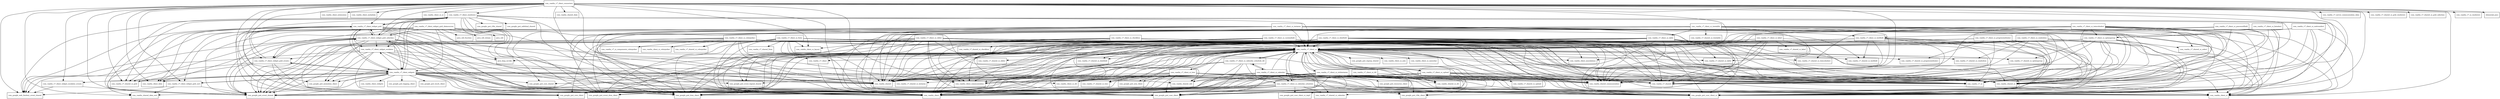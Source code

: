 digraph vaadin_compatibility_client_8_9_0_beta2_package_dependencies {
  node [shape = box, fontsize=10.0];
  com_vaadin_v7_client -> com_vaadin_client;
  com_vaadin_v7_client_connectors -> com_google_gwt_core_client;
  com_vaadin_v7_client_connectors -> com_google_gwt_dom_client;
  com_vaadin_v7_client_connectors -> com_google_gwt_event_shared;
  com_vaadin_v7_client_connectors -> com_google_gwt_user_client;
  com_vaadin_v7_client_connectors -> com_google_gwt_user_client_ui;
  com_vaadin_v7_client_connectors -> com_google_web_bindery_event_shared;
  com_vaadin_v7_client_connectors -> com_vaadin_client;
  com_vaadin_v7_client_connectors -> com_vaadin_client_annotations;
  com_vaadin_v7_client_connectors -> com_vaadin_client_communication;
  com_vaadin_v7_client_connectors -> com_vaadin_client_data;
  com_vaadin_v7_client_connectors -> com_vaadin_client_extensions;
  com_vaadin_v7_client_connectors -> com_vaadin_client_metadata;
  com_vaadin_v7_client_connectors -> com_vaadin_client_ui;
  com_vaadin_v7_client_connectors -> com_vaadin_client_ui_layout;
  com_vaadin_v7_client_connectors -> com_vaadin_client_ui_ui;
  com_vaadin_v7_client_connectors -> com_vaadin_shared;
  com_vaadin_v7_client_connectors -> com_vaadin_shared_communication;
  com_vaadin_v7_client_connectors -> com_vaadin_shared_data;
  com_vaadin_v7_client_connectors -> com_vaadin_shared_data_sort;
  com_vaadin_v7_client_connectors -> com_vaadin_shared_ui;
  com_vaadin_v7_client_connectors -> com_vaadin_v7_client_renderers;
  com_vaadin_v7_client_connectors -> com_vaadin_v7_client_widget_escalator_events;
  com_vaadin_v7_client_connectors -> com_vaadin_v7_client_widget_grid;
  com_vaadin_v7_client_connectors -> com_vaadin_v7_client_widget_grid_events;
  com_vaadin_v7_client_connectors -> com_vaadin_v7_client_widget_grid_selection;
  com_vaadin_v7_client_connectors -> com_vaadin_v7_client_widget_grid_sort;
  com_vaadin_v7_client_connectors -> com_vaadin_v7_client_widgets;
  com_vaadin_v7_client_connectors -> com_vaadin_v7_server_communication_data;
  com_vaadin_v7_client_connectors -> com_vaadin_v7_shared_ui_grid;
  com_vaadin_v7_client_connectors -> com_vaadin_v7_shared_ui_grid_renderers;
  com_vaadin_v7_client_connectors -> com_vaadin_v7_shared_ui_grid_selection;
  com_vaadin_v7_client_connectors -> com_vaadin_v7_ui;
  com_vaadin_v7_client_connectors -> com_vaadin_v7_ui_renderers;
  com_vaadin_v7_client_connectors -> elemental_json;
  com_vaadin_v7_client_renderers -> com_google_gwt_core_client;
  com_vaadin_v7_client_renderers -> com_google_gwt_core_shared;
  com_vaadin_v7_client_renderers -> com_google_gwt_dom_client;
  com_vaadin_v7_client_renderers -> com_google_gwt_event_dom_client;
  com_vaadin_v7_client_renderers -> com_google_gwt_event_shared;
  com_vaadin_v7_client_renderers -> com_google_gwt_i18n_client;
  com_vaadin_v7_client_renderers -> com_google_gwt_i18n_shared;
  com_vaadin_v7_client_renderers -> com_google_gwt_safehtml_shared;
  com_vaadin_v7_client_renderers -> com_google_gwt_user_client;
  com_vaadin_v7_client_renderers -> com_google_gwt_user_client_ui;
  com_vaadin_v7_client_renderers -> com_google_web_bindery_event_shared;
  com_vaadin_v7_client_renderers -> com_vaadin_client;
  com_vaadin_v7_client_renderers -> com_vaadin_v7_client_ui;
  com_vaadin_v7_client_renderers -> com_vaadin_v7_client_widget_escalator;
  com_vaadin_v7_client_renderers -> com_vaadin_v7_client_widget_grid;
  com_vaadin_v7_client_renderers -> com_vaadin_v7_client_widgets;
  com_vaadin_v7_client_renderers -> com_vaadin_v7_shared_ui_grid;
  com_vaadin_v7_client_ui -> com_google_gwt_animation_client;
  com_vaadin_v7_client_ui -> com_google_gwt_aria_client;
  com_vaadin_v7_client_ui -> com_google_gwt_core_client;
  com_vaadin_v7_client_ui -> com_google_gwt_dom_client;
  com_vaadin_v7_client_ui -> com_google_gwt_event_dom_client;
  com_vaadin_v7_client_ui -> com_google_gwt_event_logical_shared;
  com_vaadin_v7_client_ui -> com_google_gwt_event_shared;
  com_vaadin_v7_client_ui -> com_google_gwt_i18n_client;
  com_vaadin_v7_client_ui -> com_google_gwt_regexp_shared;
  com_vaadin_v7_client_ui -> com_google_gwt_user_client;
  com_vaadin_v7_client_ui -> com_google_gwt_user_client_ui;
  com_vaadin_v7_client_ui -> com_google_gwt_user_client_ui_impl;
  com_vaadin_v7_client_ui -> com_vaadin_client;
  com_vaadin_v7_client_ui -> com_vaadin_client_annotations;
  com_vaadin_v7_client_ui -> com_vaadin_client_communication;
  com_vaadin_v7_client_ui -> com_vaadin_client_ui;
  com_vaadin_v7_client_ui -> com_vaadin_client_ui_aria;
  com_vaadin_v7_client_ui -> com_vaadin_client_ui_dd;
  com_vaadin_v7_client_ui -> com_vaadin_client_ui_menubar;
  com_vaadin_v7_client_ui -> com_vaadin_shared;
  com_vaadin_v7_client_ui -> com_vaadin_shared_communication;
  com_vaadin_v7_client_ui -> com_vaadin_shared_ui;
  com_vaadin_v7_client_ui -> com_vaadin_shared_ui_dd;
  com_vaadin_v7_client_ui -> com_vaadin_shared_util;
  com_vaadin_v7_client_ui -> com_vaadin_v7_client;
  com_vaadin_v7_client_ui -> com_vaadin_v7_client_ui_calendar_schedule;
  com_vaadin_v7_client_ui -> com_vaadin_v7_client_ui_calendar_schedule_dd;
  com_vaadin_v7_client_ui -> com_vaadin_v7_client_ui_richtextarea;
  com_vaadin_v7_client_ui -> com_vaadin_v7_client_ui_tree;
  com_vaadin_v7_client_ui -> com_vaadin_v7_client_ui_upload;
  com_vaadin_v7_client_ui -> com_vaadin_v7_shared;
  com_vaadin_v7_client_ui -> com_vaadin_v7_shared_ui_calendar;
  com_vaadin_v7_client_ui -> com_vaadin_v7_shared_ui_combobox;
  com_vaadin_v7_client_ui -> com_vaadin_v7_shared_ui_datefield;
  com_vaadin_v7_client_ui -> com_vaadin_v7_shared_ui_optiongroup;
  com_vaadin_v7_client_ui -> com_vaadin_v7_shared_ui_progressindicator;
  com_vaadin_v7_client_ui -> com_vaadin_v7_shared_ui_slider;
  com_vaadin_v7_client_ui -> com_vaadin_v7_shared_ui_table;
  com_vaadin_v7_client_ui -> com_vaadin_v7_shared_ui_textfield;
  com_vaadin_v7_client_ui -> com_vaadin_v7_shared_ui_tree;
  com_vaadin_v7_client_ui -> com_vaadin_v7_shared_ui_twincolselect;
  com_vaadin_v7_client_ui -> com_vaadin_v7_shared_ui_upload;
  com_vaadin_v7_client_ui -> java_lang_invoke;
  com_vaadin_v7_client_ui_calendar -> com_google_gwt_core_client;
  com_vaadin_v7_client_ui_calendar -> com_google_gwt_core_shared;
  com_vaadin_v7_client_ui_calendar -> com_google_gwt_dom_client;
  com_vaadin_v7_client_ui_calendar -> com_google_gwt_event_dom_client;
  com_vaadin_v7_client_ui_calendar -> com_google_gwt_i18n_client;
  com_vaadin_v7_client_ui_calendar -> com_google_gwt_user_client;
  com_vaadin_v7_client_ui_calendar -> com_google_gwt_user_client_ui;
  com_vaadin_v7_client_ui_calendar -> com_vaadin_client;
  com_vaadin_v7_client_ui_calendar -> com_vaadin_client_communication;
  com_vaadin_v7_client_ui_calendar -> com_vaadin_client_ui;
  com_vaadin_v7_client_ui_calendar -> com_vaadin_shared;
  com_vaadin_v7_client_ui_calendar -> com_vaadin_shared_communication;
  com_vaadin_v7_client_ui_calendar -> com_vaadin_shared_ui;
  com_vaadin_v7_client_ui_calendar -> com_vaadin_shared_util;
  com_vaadin_v7_client_ui_calendar -> com_vaadin_v7_client_ui;
  com_vaadin_v7_client_ui_calendar -> com_vaadin_v7_client_ui_calendar_schedule;
  com_vaadin_v7_client_ui_calendar -> com_vaadin_v7_client_ui_calendar_schedule_dd;
  com_vaadin_v7_client_ui_calendar -> com_vaadin_v7_shared;
  com_vaadin_v7_client_ui_calendar -> com_vaadin_v7_shared_ui_calendar;
  com_vaadin_v7_client_ui_calendar -> com_vaadin_v7_ui;
  com_vaadin_v7_client_ui_calendar_schedule -> com_google_gwt_core_client;
  com_vaadin_v7_client_ui_calendar_schedule -> com_google_gwt_dom_client;
  com_vaadin_v7_client_ui_calendar_schedule -> com_google_gwt_event_dom_client;
  com_vaadin_v7_client_ui_calendar_schedule -> com_google_gwt_event_shared;
  com_vaadin_v7_client_ui_calendar_schedule -> com_google_gwt_i18n_client;
  com_vaadin_v7_client_ui_calendar_schedule -> com_google_gwt_user_client;
  com_vaadin_v7_client_ui_calendar_schedule -> com_google_gwt_user_client_ui;
  com_vaadin_v7_client_ui_calendar_schedule -> com_google_gwt_user_client_ui_impl;
  com_vaadin_v7_client_ui_calendar_schedule -> com_vaadin_client;
  com_vaadin_v7_client_ui_calendar_schedule -> com_vaadin_client_ui;
  com_vaadin_v7_client_ui_calendar_schedule -> com_vaadin_v7_client_ui;
  com_vaadin_v7_client_ui_calendar_schedule -> com_vaadin_v7_shared_ui_calendar;
  com_vaadin_v7_client_ui_calendar_schedule_dd -> com_google_gwt_dom_client;
  com_vaadin_v7_client_ui_calendar_schedule_dd -> com_google_gwt_user_client;
  com_vaadin_v7_client_ui_calendar_schedule_dd -> com_vaadin_client;
  com_vaadin_v7_client_ui_calendar_schedule_dd -> com_vaadin_client_ui_dd;
  com_vaadin_v7_client_ui_calendar_schedule_dd -> com_vaadin_v7_client_ui;
  com_vaadin_v7_client_ui_calendar_schedule_dd -> com_vaadin_v7_client_ui_calendar;
  com_vaadin_v7_client_ui_calendar_schedule_dd -> com_vaadin_v7_client_ui_calendar_schedule;
  com_vaadin_v7_client_ui_checkbox -> com_google_gwt_dom_client;
  com_vaadin_v7_client_ui_checkbox -> com_google_gwt_event_dom_client;
  com_vaadin_v7_client_ui_checkbox -> com_google_gwt_event_shared;
  com_vaadin_v7_client_ui_checkbox -> com_google_gwt_user_client;
  com_vaadin_v7_client_ui_checkbox -> com_google_gwt_user_client_ui;
  com_vaadin_v7_client_ui_checkbox -> com_vaadin_client;
  com_vaadin_v7_client_ui_checkbox -> com_vaadin_client_annotations;
  com_vaadin_v7_client_ui_checkbox -> com_vaadin_client_communication;
  com_vaadin_v7_client_ui_checkbox -> com_vaadin_client_ui;
  com_vaadin_v7_client_ui_checkbox -> com_vaadin_shared;
  com_vaadin_v7_client_ui_checkbox -> com_vaadin_shared_communication;
  com_vaadin_v7_client_ui_checkbox -> com_vaadin_shared_ui;
  com_vaadin_v7_client_ui_checkbox -> com_vaadin_v7_client_ui;
  com_vaadin_v7_client_ui_checkbox -> com_vaadin_v7_shared;
  com_vaadin_v7_client_ui_checkbox -> com_vaadin_v7_shared_ui_checkbox;
  com_vaadin_v7_client_ui_checkbox -> com_vaadin_v7_ui;
  com_vaadin_v7_client_ui_colorpicker -> com_google_gwt_core_client;
  com_vaadin_v7_client_ui_colorpicker -> com_google_gwt_event_dom_client;
  com_vaadin_v7_client_ui_colorpicker -> com_google_gwt_event_shared;
  com_vaadin_v7_client_ui_colorpicker -> com_google_gwt_user_client_ui;
  com_vaadin_v7_client_ui_colorpicker -> com_vaadin_client;
  com_vaadin_v7_client_ui_colorpicker -> com_vaadin_client_communication;
  com_vaadin_v7_client_ui_colorpicker -> com_vaadin_client_ui;
  com_vaadin_v7_client_ui_colorpicker -> com_vaadin_client_ui_colorpicker;
  com_vaadin_v7_client_ui_colorpicker -> com_vaadin_shared;
  com_vaadin_v7_client_ui_colorpicker -> com_vaadin_shared_communication;
  com_vaadin_v7_client_ui_colorpicker -> com_vaadin_shared_ui;
  com_vaadin_v7_client_ui_colorpicker -> com_vaadin_v7_client_ui;
  com_vaadin_v7_client_ui_colorpicker -> com_vaadin_v7_shared;
  com_vaadin_v7_client_ui_colorpicker -> com_vaadin_v7_shared_ui_colorpicker;
  com_vaadin_v7_client_ui_colorpicker -> com_vaadin_v7_ui;
  com_vaadin_v7_client_ui_colorpicker -> com_vaadin_v7_ui_components_colorpicker;
  com_vaadin_v7_client_ui_combobox -> com_google_gwt_core_client;
  com_vaadin_v7_client_ui_combobox -> com_google_gwt_user_client_ui;
  com_vaadin_v7_client_ui_combobox -> com_vaadin_client;
  com_vaadin_v7_client_ui_combobox -> com_vaadin_client_ui;
  com_vaadin_v7_client_ui_combobox -> com_vaadin_shared;
  com_vaadin_v7_client_ui_combobox -> com_vaadin_shared_communication;
  com_vaadin_v7_client_ui_combobox -> com_vaadin_shared_ui;
  com_vaadin_v7_client_ui_combobox -> com_vaadin_v7_client_ui;
  com_vaadin_v7_client_ui_combobox -> com_vaadin_v7_shared;
  com_vaadin_v7_client_ui_combobox -> com_vaadin_v7_shared_ui_combobox;
  com_vaadin_v7_client_ui_combobox -> com_vaadin_v7_ui;
  com_vaadin_v7_client_ui_customfield -> com_google_gwt_event_shared;
  com_vaadin_v7_client_ui_customfield -> com_google_gwt_user_client_ui;
  com_vaadin_v7_client_ui_customfield -> com_vaadin_client;
  com_vaadin_v7_client_ui_customfield -> com_vaadin_client_communication;
  com_vaadin_v7_client_ui_customfield -> com_vaadin_shared;
  com_vaadin_v7_client_ui_customfield -> com_vaadin_shared_ui;
  com_vaadin_v7_client_ui_customfield -> com_vaadin_v7_client_ui;
  com_vaadin_v7_client_ui_customfield -> com_vaadin_v7_shared;
  com_vaadin_v7_client_ui_customfield -> com_vaadin_v7_ui;
  com_vaadin_v7_client_ui_datefield -> com_google_gwt_event_logical_shared;
  com_vaadin_v7_client_ui_datefield -> com_google_gwt_event_shared;
  com_vaadin_v7_client_ui_datefield -> com_google_gwt_user_client_ui;
  com_vaadin_v7_client_ui_datefield -> com_vaadin_client;
  com_vaadin_v7_client_ui_datefield -> com_vaadin_client_communication;
  com_vaadin_v7_client_ui_datefield -> com_vaadin_client_ui;
  com_vaadin_v7_client_ui_datefield -> com_vaadin_shared;
  com_vaadin_v7_client_ui_datefield -> com_vaadin_shared_communication;
  com_vaadin_v7_client_ui_datefield -> com_vaadin_shared_ui;
  com_vaadin_v7_client_ui_datefield -> com_vaadin_v7_client_ui;
  com_vaadin_v7_client_ui_datefield -> com_vaadin_v7_shared;
  com_vaadin_v7_client_ui_datefield -> com_vaadin_v7_shared_ui_datefield;
  com_vaadin_v7_client_ui_datefield -> com_vaadin_v7_ui;
  com_vaadin_v7_client_ui_dd -> com_vaadin_client;
  com_vaadin_v7_client_ui_dd -> com_vaadin_client_ui_dd;
  com_vaadin_v7_client_ui_dd -> com_vaadin_shared_ui_dd;
  com_vaadin_v7_client_ui_dd -> com_vaadin_v7_ui;
  com_vaadin_v7_client_ui_form -> com_google_gwt_dom_client;
  com_vaadin_v7_client_ui_form -> com_google_gwt_event_dom_client;
  com_vaadin_v7_client_ui_form -> com_google_gwt_event_shared;
  com_vaadin_v7_client_ui_form -> com_google_gwt_user_client;
  com_vaadin_v7_client_ui_form -> com_google_gwt_user_client_ui;
  com_vaadin_v7_client_ui_form -> com_vaadin_client;
  com_vaadin_v7_client_ui_form -> com_vaadin_client_ui;
  com_vaadin_v7_client_ui_form -> com_vaadin_client_ui_layout;
  com_vaadin_v7_client_ui_form -> com_vaadin_shared;
  com_vaadin_v7_client_ui_form -> com_vaadin_shared_communication;
  com_vaadin_v7_client_ui_form -> com_vaadin_shared_ui;
  com_vaadin_v7_client_ui_form -> com_vaadin_v7_client;
  com_vaadin_v7_client_ui_form -> com_vaadin_v7_client_ui;
  com_vaadin_v7_client_ui_form -> com_vaadin_v7_shared_form;
  com_vaadin_v7_client_ui_form -> com_vaadin_v7_ui;
  com_vaadin_v7_client_ui_label -> com_google_gwt_dom_client;
  com_vaadin_v7_client_ui_label -> com_google_gwt_user_client;
  com_vaadin_v7_client_ui_label -> com_google_gwt_user_client_ui;
  com_vaadin_v7_client_ui_label -> com_vaadin_client;
  com_vaadin_v7_client_ui_label -> com_vaadin_client_communication;
  com_vaadin_v7_client_ui_label -> com_vaadin_shared;
  com_vaadin_v7_client_ui_label -> com_vaadin_shared_communication;
  com_vaadin_v7_client_ui_label -> com_vaadin_shared_ui;
  com_vaadin_v7_client_ui_label -> com_vaadin_v7_client_ui;
  com_vaadin_v7_client_ui_label -> com_vaadin_v7_shared;
  com_vaadin_v7_client_ui_label -> com_vaadin_v7_shared_ui_label;
  com_vaadin_v7_client_ui_label -> com_vaadin_v7_ui;
  com_vaadin_v7_client_ui_listselect -> com_google_gwt_user_client_ui;
  com_vaadin_v7_client_ui_listselect -> com_vaadin_shared_ui;
  com_vaadin_v7_client_ui_listselect -> com_vaadin_v7_client_ui;
  com_vaadin_v7_client_ui_listselect -> com_vaadin_v7_client_ui_optiongroup;
  com_vaadin_v7_client_ui_listselect -> com_vaadin_v7_ui;
  com_vaadin_v7_client_ui_nativeselect -> com_google_gwt_user_client_ui;
  com_vaadin_v7_client_ui_nativeselect -> com_vaadin_client_ui;
  com_vaadin_v7_client_ui_nativeselect -> com_vaadin_shared_ui;
  com_vaadin_v7_client_ui_nativeselect -> com_vaadin_v7_client_ui;
  com_vaadin_v7_client_ui_nativeselect -> com_vaadin_v7_client_ui_optiongroup;
  com_vaadin_v7_client_ui_nativeselect -> com_vaadin_v7_ui;
  com_vaadin_v7_client_ui_optiongroup -> com_google_gwt_event_dom_client;
  com_vaadin_v7_client_ui_optiongroup -> com_google_gwt_event_shared;
  com_vaadin_v7_client_ui_optiongroup -> com_google_gwt_user_client_ui;
  com_vaadin_v7_client_ui_optiongroup -> com_vaadin_client;
  com_vaadin_v7_client_ui_optiongroup -> com_vaadin_client_ui;
  com_vaadin_v7_client_ui_optiongroup -> com_vaadin_shared;
  com_vaadin_v7_client_ui_optiongroup -> com_vaadin_shared_communication;
  com_vaadin_v7_client_ui_optiongroup -> com_vaadin_shared_ui;
  com_vaadin_v7_client_ui_optiongroup -> com_vaadin_v7_client_ui;
  com_vaadin_v7_client_ui_optiongroup -> com_vaadin_v7_shared;
  com_vaadin_v7_client_ui_optiongroup -> com_vaadin_v7_shared_ui_optiongroup;
  com_vaadin_v7_client_ui_optiongroup -> com_vaadin_v7_shared_ui_select;
  com_vaadin_v7_client_ui_optiongroup -> com_vaadin_v7_ui;
  com_vaadin_v7_client_ui_passwordfield -> com_google_gwt_user_client_ui;
  com_vaadin_v7_client_ui_passwordfield -> com_vaadin_shared_ui;
  com_vaadin_v7_client_ui_passwordfield -> com_vaadin_v7_client_ui;
  com_vaadin_v7_client_ui_passwordfield -> com_vaadin_v7_client_ui_textfield;
  com_vaadin_v7_client_ui_passwordfield -> com_vaadin_v7_ui;
  com_vaadin_v7_client_ui_progressindicator -> com_google_gwt_user_client;
  com_vaadin_v7_client_ui_progressindicator -> com_google_gwt_user_client_ui;
  com_vaadin_v7_client_ui_progressindicator -> com_vaadin_client_communication;
  com_vaadin_v7_client_ui_progressindicator -> com_vaadin_shared;
  com_vaadin_v7_client_ui_progressindicator -> com_vaadin_shared_communication;
  com_vaadin_v7_client_ui_progressindicator -> com_vaadin_shared_ui;
  com_vaadin_v7_client_ui_progressindicator -> com_vaadin_v7_client_ui;
  com_vaadin_v7_client_ui_progressindicator -> com_vaadin_v7_shared;
  com_vaadin_v7_client_ui_progressindicator -> com_vaadin_v7_shared_ui_progressindicator;
  com_vaadin_v7_client_ui_progressindicator -> com_vaadin_v7_ui;
  com_vaadin_v7_client_ui_richtextarea -> com_google_gwt_core_client;
  com_vaadin_v7_client_ui_richtextarea -> com_google_gwt_dom_client;
  com_vaadin_v7_client_ui_richtextarea -> com_google_gwt_event_dom_client;
  com_vaadin_v7_client_ui_richtextarea -> com_google_gwt_event_shared;
  com_vaadin_v7_client_ui_richtextarea -> com_google_gwt_i18n_client;
  com_vaadin_v7_client_ui_richtextarea -> com_google_gwt_resources_client;
  com_vaadin_v7_client_ui_richtextarea -> com_google_gwt_user_client;
  com_vaadin_v7_client_ui_richtextarea -> com_google_gwt_user_client_ui;
  com_vaadin_v7_client_ui_richtextarea -> com_vaadin_client;
  com_vaadin_v7_client_ui_richtextarea -> com_vaadin_client_ui;
  com_vaadin_v7_client_ui_richtextarea -> com_vaadin_shared;
  com_vaadin_v7_client_ui_richtextarea -> com_vaadin_shared_communication;
  com_vaadin_v7_client_ui_richtextarea -> com_vaadin_shared_ui;
  com_vaadin_v7_client_ui_richtextarea -> com_vaadin_shared_util;
  com_vaadin_v7_client_ui_richtextarea -> com_vaadin_v7_client_ui;
  com_vaadin_v7_client_ui_richtextarea -> com_vaadin_v7_shared;
  com_vaadin_v7_client_ui_richtextarea -> com_vaadin_v7_shared_ui_textarea;
  com_vaadin_v7_client_ui_richtextarea -> com_vaadin_v7_ui;
  com_vaadin_v7_client_ui_slider -> com_google_gwt_dom_client;
  com_vaadin_v7_client_ui_slider -> com_google_gwt_event_logical_shared;
  com_vaadin_v7_client_ui_slider -> com_google_gwt_event_shared;
  com_vaadin_v7_client_ui_slider -> com_google_gwt_user_client;
  com_vaadin_v7_client_ui_slider -> com_google_gwt_user_client_ui;
  com_vaadin_v7_client_ui_slider -> com_vaadin_client;
  com_vaadin_v7_client_ui_slider -> com_vaadin_client_communication;
  com_vaadin_v7_client_ui_slider -> com_vaadin_client_ui_layout;
  com_vaadin_v7_client_ui_slider -> com_vaadin_shared;
  com_vaadin_v7_client_ui_slider -> com_vaadin_shared_communication;
  com_vaadin_v7_client_ui_slider -> com_vaadin_shared_ui;
  com_vaadin_v7_client_ui_slider -> com_vaadin_v7_client_ui;
  com_vaadin_v7_client_ui_slider -> com_vaadin_v7_shared;
  com_vaadin_v7_client_ui_slider -> com_vaadin_v7_shared_ui_slider;
  com_vaadin_v7_client_ui_slider -> com_vaadin_v7_ui;
  com_vaadin_v7_client_ui_table -> com_google_gwt_core_client;
  com_vaadin_v7_client_ui_table -> com_google_gwt_dom_client;
  com_vaadin_v7_client_ui_table -> com_google_gwt_event_shared;
  com_vaadin_v7_client_ui_table -> com_google_gwt_user_client;
  com_vaadin_v7_client_ui_table -> com_google_gwt_user_client_ui;
  com_vaadin_v7_client_ui_table -> com_vaadin_client;
  com_vaadin_v7_client_ui_table -> com_vaadin_client_ui;
  com_vaadin_v7_client_ui_table -> com_vaadin_client_ui_dd;
  com_vaadin_v7_client_ui_table -> com_vaadin_shared;
  com_vaadin_v7_client_ui_table -> com_vaadin_shared_communication;
  com_vaadin_v7_client_ui_table -> com_vaadin_shared_ui;
  com_vaadin_v7_client_ui_table -> com_vaadin_shared_ui_dd;
  com_vaadin_v7_client_ui_table -> com_vaadin_v7_client_ui;
  com_vaadin_v7_client_ui_table -> com_vaadin_v7_shared;
  com_vaadin_v7_client_ui_table -> com_vaadin_v7_shared_ui_table;
  com_vaadin_v7_client_ui_table -> com_vaadin_v7_ui;
  com_vaadin_v7_client_ui_textarea -> com_google_gwt_dom_client;
  com_vaadin_v7_client_ui_textarea -> com_google_gwt_event_dom_client;
  com_vaadin_v7_client_ui_textarea -> com_google_gwt_event_shared;
  com_vaadin_v7_client_ui_textarea -> com_google_gwt_user_client;
  com_vaadin_v7_client_ui_textarea -> com_google_gwt_user_client_ui;
  com_vaadin_v7_client_ui_textarea -> com_vaadin_client;
  com_vaadin_v7_client_ui_textarea -> com_vaadin_shared;
  com_vaadin_v7_client_ui_textarea -> com_vaadin_shared_communication;
  com_vaadin_v7_client_ui_textarea -> com_vaadin_shared_ui;
  com_vaadin_v7_client_ui_textarea -> com_vaadin_v7_client_ui;
  com_vaadin_v7_client_ui_textarea -> com_vaadin_v7_client_ui_textfield;
  com_vaadin_v7_client_ui_textarea -> com_vaadin_v7_shared;
  com_vaadin_v7_client_ui_textarea -> com_vaadin_v7_shared_ui_textarea;
  com_vaadin_v7_client_ui_textarea -> com_vaadin_v7_shared_ui_textfield;
  com_vaadin_v7_client_ui_textarea -> com_vaadin_v7_ui;
  com_vaadin_v7_client_ui_textfield -> com_google_gwt_core_client;
  com_vaadin_v7_client_ui_textfield -> com_google_gwt_dom_client;
  com_vaadin_v7_client_ui_textfield -> com_google_gwt_user_client;
  com_vaadin_v7_client_ui_textfield -> com_google_gwt_user_client_ui;
  com_vaadin_v7_client_ui_textfield -> com_vaadin_client;
  com_vaadin_v7_client_ui_textfield -> com_vaadin_shared;
  com_vaadin_v7_client_ui_textfield -> com_vaadin_shared_communication;
  com_vaadin_v7_client_ui_textfield -> com_vaadin_shared_ui;
  com_vaadin_v7_client_ui_textfield -> com_vaadin_v7_client_ui;
  com_vaadin_v7_client_ui_textfield -> com_vaadin_v7_shared;
  com_vaadin_v7_client_ui_textfield -> com_vaadin_v7_shared_ui_textfield;
  com_vaadin_v7_client_ui_textfield -> com_vaadin_v7_ui;
  com_vaadin_v7_client_ui_tree -> com_google_gwt_aria_client;
  com_vaadin_v7_client_ui_tree -> com_google_gwt_core_client;
  com_vaadin_v7_client_ui_tree -> com_google_gwt_dom_client;
  com_vaadin_v7_client_ui_tree -> com_google_gwt_user_client;
  com_vaadin_v7_client_ui_tree -> com_google_gwt_user_client_ui;
  com_vaadin_v7_client_ui_tree -> com_vaadin_client;
  com_vaadin_v7_client_ui_tree -> com_vaadin_client_communication;
  com_vaadin_v7_client_ui_tree -> com_vaadin_client_ui_dd;
  com_vaadin_v7_client_ui_tree -> com_vaadin_shared;
  com_vaadin_v7_client_ui_tree -> com_vaadin_shared_communication;
  com_vaadin_v7_client_ui_tree -> com_vaadin_shared_ui;
  com_vaadin_v7_client_ui_tree -> com_vaadin_shared_ui_dd;
  com_vaadin_v7_client_ui_tree -> com_vaadin_v7_client_ui;
  com_vaadin_v7_client_ui_tree -> com_vaadin_v7_shared;
  com_vaadin_v7_client_ui_tree -> com_vaadin_v7_shared_ui_tree;
  com_vaadin_v7_client_ui_tree -> com_vaadin_v7_ui;
  com_vaadin_v7_client_ui_treetable -> com_google_gwt_dom_client;
  com_vaadin_v7_client_ui_treetable -> com_google_gwt_event_dom_client;
  com_vaadin_v7_client_ui_treetable -> com_google_gwt_user_client;
  com_vaadin_v7_client_ui_treetable -> com_google_gwt_user_client_ui;
  com_vaadin_v7_client_ui_treetable -> com_vaadin_client;
  com_vaadin_v7_client_ui_treetable -> com_vaadin_client_ui;
  com_vaadin_v7_client_ui_treetable -> com_vaadin_shared;
  com_vaadin_v7_client_ui_treetable -> com_vaadin_shared_communication;
  com_vaadin_v7_client_ui_treetable -> com_vaadin_shared_ui;
  com_vaadin_v7_client_ui_treetable -> com_vaadin_v7_client_ui;
  com_vaadin_v7_client_ui_treetable -> com_vaadin_v7_client_ui_table;
  com_vaadin_v7_client_ui_treetable -> com_vaadin_v7_shared;
  com_vaadin_v7_client_ui_treetable -> com_vaadin_v7_shared_ui_table;
  com_vaadin_v7_client_ui_treetable -> com_vaadin_v7_shared_ui_treetable;
  com_vaadin_v7_client_ui_treetable -> com_vaadin_v7_ui;
  com_vaadin_v7_client_ui_twincolselect -> com_google_gwt_dom_client;
  com_vaadin_v7_client_ui_twincolselect -> com_google_gwt_user_client;
  com_vaadin_v7_client_ui_twincolselect -> com_google_gwt_user_client_ui;
  com_vaadin_v7_client_ui_twincolselect -> com_vaadin_client;
  com_vaadin_v7_client_ui_twincolselect -> com_vaadin_client_ui;
  com_vaadin_v7_client_ui_twincolselect -> com_vaadin_shared;
  com_vaadin_v7_client_ui_twincolselect -> com_vaadin_shared_communication;
  com_vaadin_v7_client_ui_twincolselect -> com_vaadin_shared_ui;
  com_vaadin_v7_client_ui_twincolselect -> com_vaadin_v7_client_ui;
  com_vaadin_v7_client_ui_twincolselect -> com_vaadin_v7_client_ui_optiongroup;
  com_vaadin_v7_client_ui_twincolselect -> com_vaadin_v7_shared;
  com_vaadin_v7_client_ui_twincolselect -> com_vaadin_v7_shared_ui_select;
  com_vaadin_v7_client_ui_twincolselect -> com_vaadin_v7_shared_ui_twincolselect;
  com_vaadin_v7_client_ui_twincolselect -> com_vaadin_v7_ui;
  com_vaadin_v7_client_ui_upload -> com_google_gwt_dom_client;
  com_vaadin_v7_client_ui_upload -> com_google_gwt_event_dom_client;
  com_vaadin_v7_client_ui_upload -> com_google_gwt_event_shared;
  com_vaadin_v7_client_ui_upload -> com_google_gwt_user_client;
  com_vaadin_v7_client_ui_upload -> com_google_gwt_user_client_ui;
  com_vaadin_v7_client_ui_upload -> com_vaadin_client;
  com_vaadin_v7_client_ui_upload -> com_vaadin_client_communication;
  com_vaadin_v7_client_ui_upload -> com_vaadin_client_ui;
  com_vaadin_v7_client_ui_upload -> com_vaadin_shared;
  com_vaadin_v7_client_ui_upload -> com_vaadin_shared_communication;
  com_vaadin_v7_client_ui_upload -> com_vaadin_shared_ui;
  com_vaadin_v7_client_ui_upload -> com_vaadin_v7_client_ui;
  com_vaadin_v7_client_ui_upload -> com_vaadin_v7_shared;
  com_vaadin_v7_client_ui_upload -> com_vaadin_v7_shared_ui_upload;
  com_vaadin_v7_client_ui_upload -> com_vaadin_v7_ui;
  com_vaadin_v7_client_widget_escalator -> com_google_gwt_animation_client;
  com_vaadin_v7_client_widget_escalator -> com_google_gwt_core_client;
  com_vaadin_v7_client_widget_escalator -> com_google_gwt_dom_client;
  com_vaadin_v7_client_widget_escalator -> com_google_gwt_event_shared;
  com_vaadin_v7_client_widget_escalator -> com_google_gwt_user_client;
  com_vaadin_v7_client_widget_escalator -> com_google_web_bindery_event_shared;
  com_vaadin_v7_client_widget_escalator -> com_vaadin_client;
  com_vaadin_v7_client_widget_escalator -> com_vaadin_shared;
  com_vaadin_v7_client_widget_escalator -> com_vaadin_v7_client_widget_grid_events;
  com_vaadin_v7_client_widget_escalator -> java_lang_invoke;
  com_vaadin_v7_client_widget_escalator_events -> com_google_gwt_event_shared;
  com_vaadin_v7_client_widget_escalator_events -> com_google_web_bindery_event_shared;
  com_vaadin_v7_client_widget_grid -> com_google_gwt_animation_client;
  com_vaadin_v7_client_widget_grid -> com_google_gwt_core_client;
  com_vaadin_v7_client_widget_grid -> com_google_gwt_dom_client;
  com_vaadin_v7_client_widget_grid -> com_google_gwt_event_dom_client;
  com_vaadin_v7_client_widget_grid -> com_google_gwt_event_shared;
  com_vaadin_v7_client_widget_grid -> com_google_gwt_user_client;
  com_vaadin_v7_client_widget_grid -> com_google_gwt_user_client_ui;
  com_vaadin_v7_client_widget_grid -> com_google_web_bindery_event_shared;
  com_vaadin_v7_client_widget_grid -> com_vaadin_client;
  com_vaadin_v7_client_widget_grid -> com_vaadin_client_data;
  com_vaadin_v7_client_widget_grid -> com_vaadin_client_ui;
  com_vaadin_v7_client_widget_grid -> com_vaadin_shared;
  com_vaadin_v7_client_widget_grid -> com_vaadin_v7_client_renderers;
  com_vaadin_v7_client_widget_grid -> com_vaadin_v7_client_widget_escalator;
  com_vaadin_v7_client_widget_grid -> com_vaadin_v7_client_widget_grid_selection;
  com_vaadin_v7_client_widget_grid -> com_vaadin_v7_client_widgets;
  com_vaadin_v7_client_widget_grid -> com_vaadin_v7_shared_ui_grid;
  com_vaadin_v7_client_widget_grid_datasources -> com_google_gwt_event_shared;
  com_vaadin_v7_client_widget_grid_datasources -> com_vaadin_client_data;
  com_vaadin_v7_client_widget_grid_datasources -> com_vaadin_shared;
  com_vaadin_v7_client_widget_grid_datasources -> com_vaadin_shared_data_sort;
  com_vaadin_v7_client_widget_grid_datasources -> com_vaadin_shared_util;
  com_vaadin_v7_client_widget_grid_datasources -> com_vaadin_v7_client_widget_grid_events;
  com_vaadin_v7_client_widget_grid_datasources -> com_vaadin_v7_client_widget_grid_selection;
  com_vaadin_v7_client_widget_grid_datasources -> com_vaadin_v7_client_widget_grid_sort;
  com_vaadin_v7_client_widget_grid_datasources -> com_vaadin_v7_client_widgets;
  com_vaadin_v7_client_widget_grid_datasources -> java_lang_invoke;
  com_vaadin_v7_client_widget_grid_datasources -> java_util;
  com_vaadin_v7_client_widget_grid_datasources -> java_util_function;
  com_vaadin_v7_client_widget_grid_datasources -> java_util_stream;
  com_vaadin_v7_client_widget_grid_events -> com_google_gwt_dom_client;
  com_vaadin_v7_client_widget_grid_events -> com_google_gwt_event_dom_client;
  com_vaadin_v7_client_widget_grid_events -> com_google_gwt_event_shared;
  com_vaadin_v7_client_widget_grid_events -> com_google_web_bindery_event_shared;
  com_vaadin_v7_client_widget_grid_events -> com_vaadin_v7_client_widget_grid;
  com_vaadin_v7_client_widget_grid_events -> com_vaadin_v7_client_widget_grid_selection;
  com_vaadin_v7_client_widget_grid_events -> com_vaadin_v7_client_widgets;
  com_vaadin_v7_client_widget_grid_events -> com_vaadin_v7_shared_ui_grid;
  com_vaadin_v7_client_widget_grid_selection -> com_google_gwt_animation_client;
  com_vaadin_v7_client_widget_grid_selection -> com_google_gwt_core_client;
  com_vaadin_v7_client_widget_grid_selection -> com_google_gwt_dom_client;
  com_vaadin_v7_client_widget_grid_selection -> com_google_gwt_event_dom_client;
  com_vaadin_v7_client_widget_grid_selection -> com_google_gwt_event_shared;
  com_vaadin_v7_client_widget_grid_selection -> com_google_gwt_user_client;
  com_vaadin_v7_client_widget_grid_selection -> com_google_gwt_user_client_ui;
  com_vaadin_v7_client_widget_grid_selection -> com_google_web_bindery_event_shared;
  com_vaadin_v7_client_widget_grid_selection -> com_vaadin_client;
  com_vaadin_v7_client_widget_grid_selection -> com_vaadin_client_data;
  com_vaadin_v7_client_widget_grid_selection -> com_vaadin_shared;
  com_vaadin_v7_client_widget_grid_selection -> com_vaadin_v7_client_renderers;
  com_vaadin_v7_client_widget_grid_selection -> com_vaadin_v7_client_widget_escalator;
  com_vaadin_v7_client_widget_grid_selection -> com_vaadin_v7_client_widget_grid;
  com_vaadin_v7_client_widget_grid_selection -> com_vaadin_v7_client_widget_grid_events;
  com_vaadin_v7_client_widget_grid_selection -> com_vaadin_v7_client_widgets;
  com_vaadin_v7_client_widget_grid_selection -> com_vaadin_v7_shared_ui_grid;
  com_vaadin_v7_client_widget_grid_sort -> com_google_gwt_event_shared;
  com_vaadin_v7_client_widget_grid_sort -> com_google_web_bindery_event_shared;
  com_vaadin_v7_client_widget_grid_sort -> com_vaadin_shared_data_sort;
  com_vaadin_v7_client_widget_grid_sort -> com_vaadin_v7_client_widgets;
  com_vaadin_v7_client_widgets -> com_google_gwt_animation_client;
  com_vaadin_v7_client_widgets -> com_google_gwt_core_client;
  com_vaadin_v7_client_widgets -> com_google_gwt_core_shared;
  com_vaadin_v7_client_widgets -> com_google_gwt_dom_client;
  com_vaadin_v7_client_widgets -> com_google_gwt_event_dom_client;
  com_vaadin_v7_client_widgets -> com_google_gwt_event_logical_shared;
  com_vaadin_v7_client_widgets -> com_google_gwt_event_shared;
  com_vaadin_v7_client_widgets -> com_google_gwt_logging_client;
  com_vaadin_v7_client_widgets -> com_google_gwt_touch_client;
  com_vaadin_v7_client_widgets -> com_google_gwt_user_client;
  com_vaadin_v7_client_widgets -> com_google_gwt_user_client_ui;
  com_vaadin_v7_client_widgets -> com_vaadin_client;
  com_vaadin_v7_client_widgets -> com_vaadin_client_data;
  com_vaadin_v7_client_widgets -> com_vaadin_client_ui;
  com_vaadin_v7_client_widgets -> com_vaadin_client_ui_dd;
  com_vaadin_v7_client_widgets -> com_vaadin_client_widgets;
  com_vaadin_v7_client_widgets -> com_vaadin_shared;
  com_vaadin_v7_client_widgets -> com_vaadin_shared_data_sort;
  com_vaadin_v7_client_widgets -> com_vaadin_shared_util;
  com_vaadin_v7_client_widgets -> com_vaadin_v7_client_renderers;
  com_vaadin_v7_client_widgets -> com_vaadin_v7_client_widget_escalator;
  com_vaadin_v7_client_widgets -> com_vaadin_v7_client_widget_escalator_events;
  com_vaadin_v7_client_widgets -> com_vaadin_v7_client_widget_grid;
  com_vaadin_v7_client_widgets -> com_vaadin_v7_client_widget_grid_events;
  com_vaadin_v7_client_widgets -> com_vaadin_v7_client_widget_grid_selection;
  com_vaadin_v7_client_widgets -> com_vaadin_v7_client_widget_grid_sort;
  com_vaadin_v7_client_widgets -> com_vaadin_v7_shared_ui_grid;
}
